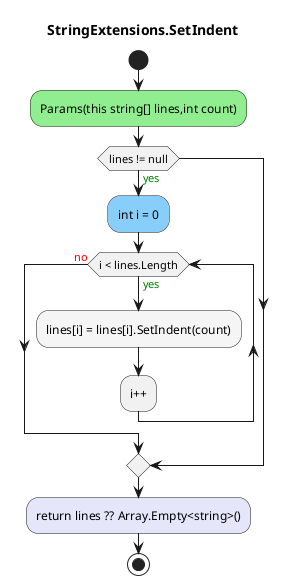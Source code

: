 @startuml StringExtensions.SetIndent
title StringExtensions.SetIndent
start
#LightGreen:Params(this string[] lines,int count);
if (lines != null) then (<color:green>yes)
        #LightSkyBlue:int i = 0;
        while (i < lines.Length) is (<color:green>yes)
                #WhiteSmoke:lines[i] = lines[i].SetIndent(count);
        :i++;
        endwhile (<color:red>no)
endif
#Lavender:return lines ?? Array.Empty<string>();
stop
@enduml
